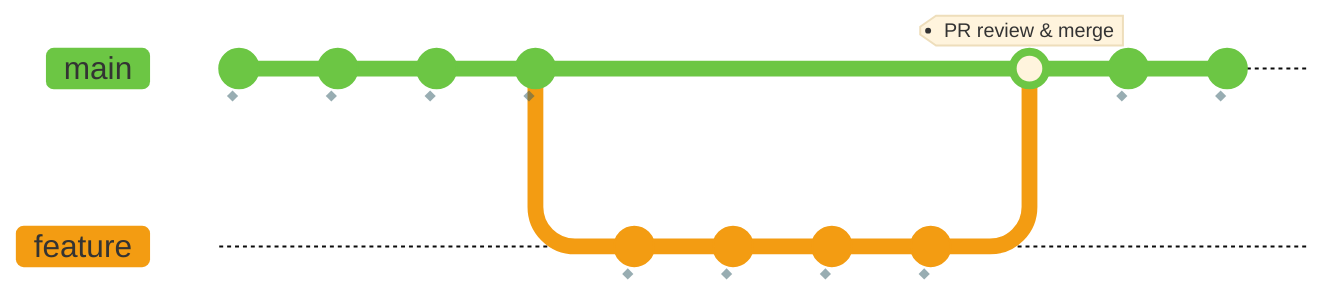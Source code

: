 %%{
	init: {
		'theme':'base', 
		'showCommitLabel': false, 
		'themeVariables': { 
			'git0':'#6cc644', 
			'git1':'#f39c12', 
			'commitLabelColor': '#325c65', 
			'commitLabelBackground':'#325c65'
		}
	}
}%%

gitGraph
    commit id: " "
    commit id: "  "
    commit id: "   "
    commit id: "    "
    branch feature
    commit id: "     "
    commit id: "      "
    commit id: "       "
    commit id: "        "
    checkout main
    merge feature tag: "PR review & merge"
    commit id: "         "
    commit id: "          "